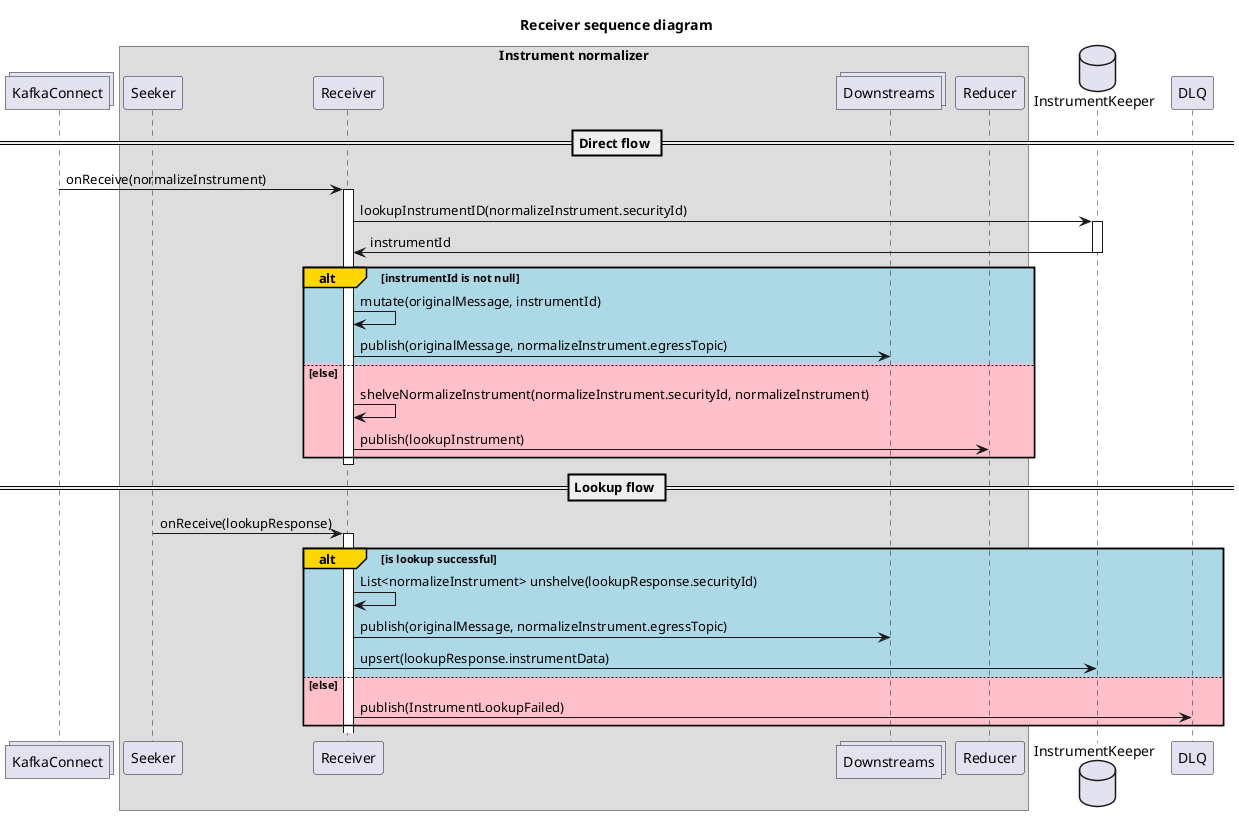 @startuml

title Receiver sequence diagram


collections KafkaConnect order 10
box "Instrument normalizer"
participant Seeker order 15
participant Receiver order 20 
collections Downstreams order 30 
participant Reducer order 35 
end box
database InstrumentKeeper order 50
participant DLQ order 55

== Direct flow ==
KafkaConnect -> Receiver: onReceive(normalizeInstrument)
activate Receiver
Receiver -> InstrumentKeeper : lookupInstrumentID(normalizeInstrument.securityId)
activate InstrumentKeeper
InstrumentKeeper -> Receiver : instrumentId
deactivate InstrumentKeeper
alt#Gold #LightBlue instrumentId is not null
Receiver -> Receiver: mutate(originalMessage, instrumentId)
Receiver -> Downstreams: publish(originalMessage, normalizeInstrument.egressTopic)
else #Pink else
Receiver -> Receiver: shelveNormalizeInstrument(normalizeInstrument.securityId, normalizeInstrument)
Receiver -> Reducer: publish(lookupInstrument)
end
deactivate Receiver
== Lookup flow ==
Seeker -> Receiver: onReceive(lookupResponse)
activate Receiver
alt#Gold #LightBlue is lookup successful 
Receiver -> Receiver: List<normalizeInstrument> unshelve(lookupResponse.securityId)
Receiver -> Downstreams: publish(originalMessage, normalizeInstrument.egressTopic)
Receiver -> InstrumentKeeper: upsert(lookupResponse.instrumentData)
else #Pink else
Receiver -> DLQ: publish(InstrumentLookupFailed)
end
@enduml
